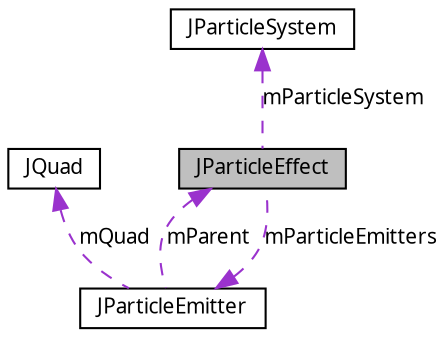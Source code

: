 digraph G
{
  edge [fontname="FreeSans.ttf",fontsize=10,labelfontname="FreeSans.ttf",labelfontsize=10];
  node [fontname="FreeSans.ttf",fontsize=10,shape=record];
  Node1 [label="JParticleEffect",height=0.2,width=0.4,color="black", fillcolor="grey75", style="filled" fontcolor="black"];
  Node2 -> Node1 [dir=back,color="darkorchid3",fontsize=10,style="dashed",label="mParticleSystem",fontname="FreeSans.ttf"];
  Node2 [label="JParticleSystem",height=0.2,width=0.4,color="black", fillcolor="white", style="filled",URL="$class_j_particle_system.html"];
  Node3 -> Node1 [dir=back,color="darkorchid3",fontsize=10,style="dashed",label="mParticleEmitters",fontname="FreeSans.ttf"];
  Node3 [label="JParticleEmitter",height=0.2,width=0.4,color="black", fillcolor="white", style="filled",URL="$class_j_particle_emitter.html"];
  Node1 -> Node3 [dir=back,color="darkorchid3",fontsize=10,style="dashed",label="mParent",fontname="FreeSans.ttf"];
  Node4 -> Node3 [dir=back,color="darkorchid3",fontsize=10,style="dashed",label="mQuad",fontname="FreeSans.ttf"];
  Node4 [label="JQuad",height=0.2,width=0.4,color="black", fillcolor="white", style="filled",URL="$class_j_quad.html"];
}
